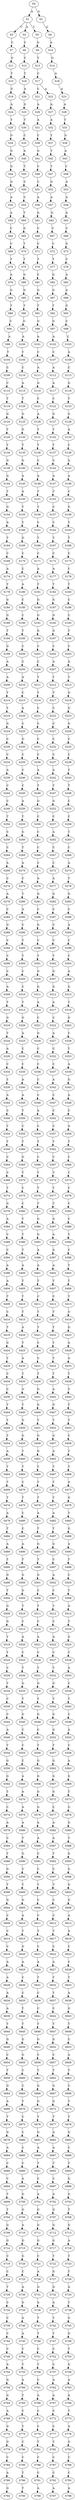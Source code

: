 strict digraph  {
	S0 -> S1 [ label = A ];
	S0 -> S2 [ label = G ];
	S1 -> S3 [ label = C ];
	S1 -> S4 [ label = A ];
	S1 -> S5 [ label = T ];
	S2 -> S6 [ label = G ];
	S3 -> S7 [ label = C ];
	S4 -> S8 [ label = C ];
	S5 -> S9 [ label = G ];
	S6 -> S10 [ label = A ];
	S7 -> S11 [ label = G ];
	S8 -> S12 [ label = C ];
	S9 -> S13 [ label = T ];
	S10 -> S14 [ label = G ];
	S11 -> S15 [ label = T ];
	S12 -> S16 [ label = T ];
	S13 -> S17 [ label = C ];
	S14 -> S18 [ label = A ];
	S15 -> S19 [ label = G ];
	S16 -> S20 [ label = A ];
	S17 -> S21 [ label = C ];
	S17 -> S22 [ label = A ];
	S18 -> S23 [ label = A ];
	S19 -> S24 [ label = A ];
	S20 -> S25 [ label = G ];
	S21 -> S26 [ label = A ];
	S22 -> S27 [ label = A ];
	S23 -> S28 [ label = A ];
	S24 -> S29 [ label = T ];
	S25 -> S30 [ label = T ];
	S26 -> S31 [ label = A ];
	S27 -> S32 [ label = A ];
	S28 -> S33 [ label = T ];
	S29 -> S34 [ label = G ];
	S30 -> S35 [ label = C ];
	S31 -> S36 [ label = C ];
	S32 -> S37 [ label = T ];
	S33 -> S38 [ label = G ];
	S34 -> S39 [ label = G ];
	S35 -> S40 [ label = A ];
	S36 -> S41 [ label = G ];
	S37 -> S42 [ label = T ];
	S38 -> S43 [ label = A ];
	S39 -> S44 [ label = G ];
	S40 -> S45 [ label = T ];
	S41 -> S46 [ label = C ];
	S42 -> S47 [ label = T ];
	S43 -> S48 [ label = C ];
	S44 -> S49 [ label = G ];
	S45 -> S50 [ label = C ];
	S46 -> S51 [ label = C ];
	S47 -> S52 [ label = G ];
	S48 -> S53 [ label = A ];
	S49 -> S54 [ label = A ];
	S50 -> S55 [ label = C ];
	S51 -> S56 [ label = A ];
	S52 -> S57 [ label = A ];
	S53 -> S58 [ label = A ];
	S54 -> S59 [ label = A ];
	S55 -> S60 [ label = T ];
	S56 -> S61 [ label = G ];
	S57 -> S62 [ label = G ];
	S58 -> S63 [ label = A ];
	S59 -> S64 [ label = C ];
	S60 -> S65 [ label = G ];
	S61 -> S66 [ label = C ];
	S62 -> S67 [ label = C ];
	S63 -> S68 [ label = C ];
	S64 -> S69 [ label = C ];
	S65 -> S70 [ label = T ];
	S66 -> S71 [ label = C ];
	S67 -> S72 [ label = C ];
	S68 -> S73 [ label = G ];
	S69 -> S74 [ label = T ];
	S70 -> S75 [ label = T ];
	S71 -> S76 [ label = T ];
	S72 -> S77 [ label = T ];
	S73 -> S78 [ label = C ];
	S74 -> S79 [ label = A ];
	S75 -> S80 [ label = G ];
	S76 -> S81 [ label = C ];
	S77 -> S82 [ label = G ];
	S78 -> S83 [ label = A ];
	S79 -> S84 [ label = G ];
	S80 -> S85 [ label = G ];
	S81 -> S86 [ label = G ];
	S82 -> S87 [ label = G ];
	S83 -> S88 [ label = A ];
	S84 -> S89 [ label = T ];
	S85 -> S90 [ label = T ];
	S86 -> S91 [ label = T ];
	S87 -> S92 [ label = T ];
	S88 -> S93 [ label = G ];
	S89 -> S94 [ label = C ];
	S90 -> S95 [ label = G ];
	S91 -> S96 [ label = G ];
	S92 -> S97 [ label = G ];
	S93 -> S98 [ label = C ];
	S94 -> S99 [ label = A ];
	S95 -> S100 [ label = A ];
	S96 -> S101 [ label = A ];
	S97 -> S102 [ label = A ];
	S98 -> S103 [ label = C ];
	S99 -> S104 [ label = T ];
	S100 -> S105 [ label = T ];
	S101 -> S106 [ label = C ];
	S102 -> S107 [ label = C ];
	S103 -> S108 [ label = A ];
	S104 -> S109 [ label = C ];
	S105 -> S110 [ label = C ];
	S106 -> S111 [ label = A ];
	S107 -> S112 [ label = A ];
	S108 -> S113 [ label = C ];
	S109 -> S114 [ label = C ];
	S110 -> S115 [ label = A ];
	S111 -> S116 [ label = G ];
	S112 -> S117 [ label = A ];
	S113 -> S118 [ label = G ];
	S114 -> S119 [ label = T ];
	S115 -> S120 [ label = T ];
	S116 -> S121 [ label = C ];
	S117 -> S122 [ label = C ];
	S118 -> S123 [ label = T ];
	S119 -> S124 [ label = G ];
	S120 -> S125 [ label = G ];
	S121 -> S126 [ label = A ];
	S122 -> S127 [ label = G ];
	S123 -> S128 [ label = G ];
	S124 -> S129 [ label = T ];
	S125 -> S130 [ label = G ];
	S126 -> S131 [ label = T ];
	S127 -> S132 [ label = T ];
	S128 -> S133 [ label = A ];
	S129 -> S134 [ label = T ];
	S130 -> S135 [ label = T ];
	S131 -> S136 [ label = T ];
	S132 -> S137 [ label = T ];
	S133 -> S138 [ label = C ];
	S134 -> S139 [ label = G ];
	S135 -> S140 [ label = G ];
	S136 -> S141 [ label = C ];
	S137 -> S142 [ label = C ];
	S138 -> S143 [ label = A ];
	S139 -> S144 [ label = G ];
	S140 -> S145 [ label = A ];
	S141 -> S146 [ label = A ];
	S142 -> S147 [ label = A ];
	S143 -> S148 [ label = A ];
	S144 -> S149 [ label = T ];
	S145 -> S150 [ label = A ];
	S146 -> S151 [ label = T ];
	S147 -> S152 [ label = T ];
	S148 -> S153 [ label = C ];
	S149 -> S154 [ label = G ];
	S150 -> S155 [ label = T ];
	S151 -> S156 [ label = T ];
	S152 -> S157 [ label = C ];
	S153 -> S158 [ label = G ];
	S154 -> S159 [ label = A ];
	S155 -> S160 [ label = T ];
	S156 -> S161 [ label = C ];
	S157 -> S162 [ label = C ];
	S158 -> S163 [ label = T ];
	S159 -> S164 [ label = T ];
	S160 -> S165 [ label = G ];
	S161 -> S166 [ label = T ];
	S162 -> S167 [ label = T ];
	S163 -> S168 [ label = T ];
	S164 -> S169 [ label = C ];
	S165 -> S170 [ label = C ];
	S166 -> S171 [ label = C ];
	S167 -> S172 [ label = C ];
	S168 -> S173 [ label = C ];
	S169 -> S174 [ label = A ];
	S170 -> S175 [ label = C ];
	S171 -> S176 [ label = A ];
	S172 -> S177 [ label = A ];
	S173 -> S178 [ label = C ];
	S174 -> S179 [ label = T ];
	S175 -> S180 [ label = A ];
	S176 -> S181 [ label = T ];
	S177 -> S182 [ label = T ];
	S178 -> S183 [ label = T ];
	S179 -> S184 [ label = G ];
	S180 -> S185 [ label = C ];
	S181 -> S186 [ label = G ];
	S182 -> S187 [ label = G ];
	S183 -> S188 [ label = C ];
	S184 -> S189 [ label = G ];
	S185 -> S190 [ label = C ];
	S186 -> S191 [ label = G ];
	S187 -> S192 [ label = G ];
	S188 -> S193 [ label = C ];
	S189 -> S194 [ label = T ];
	S190 -> S195 [ label = T ];
	S191 -> S196 [ label = G ];
	S192 -> S197 [ label = G ];
	S193 -> S198 [ label = T ];
	S194 -> S199 [ label = G ];
	S195 -> S200 [ label = C ];
	S196 -> S201 [ label = C ];
	S197 -> S202 [ label = C ];
	S198 -> S203 [ label = C ];
	S199 -> S204 [ label = A ];
	S200 -> S205 [ label = C ];
	S201 -> S206 [ label = C ];
	S202 -> S207 [ label = A ];
	S203 -> S208 [ label = A ];
	S204 -> S209 [ label = A ];
	S205 -> S210 [ label = A ];
	S206 -> S211 [ label = T ];
	S207 -> S212 [ label = T ];
	S208 -> S213 [ label = T ];
	S209 -> S214 [ label = T ];
	S210 -> S215 [ label = C ];
	S211 -> S216 [ label = T ];
	S212 -> S217 [ label = T ];
	S213 -> S218 [ label = G ];
	S214 -> S219 [ label = T ];
	S215 -> S220 [ label = A ];
	S216 -> S221 [ label = C ];
	S217 -> S222 [ label = C ];
	S218 -> S223 [ label = G ];
	S219 -> S224 [ label = G ];
	S220 -> S225 [ label = C ];
	S221 -> S226 [ label = C ];
	S222 -> S227 [ label = C ];
	S223 -> S228 [ label = G ];
	S224 -> S229 [ label = C ];
	S225 -> S230 [ label = G ];
	S226 -> S231 [ label = C ];
	S227 -> S232 [ label = C ];
	S228 -> S233 [ label = C ];
	S229 -> S234 [ label = C ];
	S230 -> S235 [ label = C ];
	S231 -> S236 [ label = C ];
	S232 -> S237 [ label = C ];
	S233 -> S238 [ label = C ];
	S234 -> S239 [ label = A ];
	S235 -> S240 [ label = C ];
	S236 -> S241 [ label = A ];
	S237 -> S242 [ label = A ];
	S238 -> S243 [ label = T ];
	S239 -> S244 [ label = C ];
	S240 -> S245 [ label = C ];
	S241 -> S246 [ label = T ];
	S242 -> S247 [ label = T ];
	S243 -> S248 [ label = T ];
	S244 -> S249 [ label = C ];
	S245 -> S250 [ label = A ];
	S246 -> S251 [ label = G ];
	S247 -> S252 [ label = G ];
	S248 -> S253 [ label = C ];
	S249 -> S254 [ label = T ];
	S250 -> S255 [ label = T ];
	S251 -> S256 [ label = C ];
	S252 -> S257 [ label = C ];
	S253 -> S258 [ label = C ];
	S254 -> S259 [ label = C ];
	S255 -> S260 [ label = G ];
	S256 -> S261 [ label = C ];
	S257 -> S262 [ label = A ];
	S258 -> S263 [ label = T ];
	S259 -> S264 [ label = C ];
	S260 -> S265 [ label = T ];
	S261 -> S266 [ label = C ];
	S262 -> S267 [ label = C ];
	S263 -> S268 [ label = C ];
	S264 -> S269 [ label = A ];
	S265 -> S270 [ label = A ];
	S266 -> S271 [ label = C ];
	S267 -> S272 [ label = C ];
	S268 -> S273 [ label = A ];
	S269 -> S274 [ label = C ];
	S270 -> S275 [ label = C ];
	S271 -> S276 [ label = A ];
	S272 -> S277 [ label = A ];
	S273 -> S278 [ label = T ];
	S274 -> S279 [ label = A ];
	S275 -> S280 [ label = T ];
	S276 -> S281 [ label = G ];
	S277 -> S282 [ label = G ];
	S278 -> S283 [ label = G ];
	S279 -> S284 [ label = C ];
	S280 -> S285 [ label = A ];
	S281 -> S286 [ label = C ];
	S282 -> S287 [ label = C ];
	S283 -> S288 [ label = C ];
	S284 -> S289 [ label = G ];
	S285 -> S290 [ label = C ];
	S286 -> S291 [ label = G ];
	S287 -> S292 [ label = C ];
	S288 -> S293 [ label = A ];
	S289 -> S294 [ label = C ];
	S290 -> S295 [ label = T ];
	S291 -> S296 [ label = C ];
	S292 -> S297 [ label = C ];
	S293 -> S298 [ label = C ];
	S294 -> S299 [ label = C ];
	S295 -> S300 [ label = T ];
	S296 -> S301 [ label = T ];
	S297 -> S302 [ label = T ];
	S298 -> S303 [ label = C ];
	S299 -> S304 [ label = C ];
	S300 -> S305 [ label = C ];
	S301 -> S306 [ label = G ];
	S302 -> S307 [ label = G ];
	S303 -> S308 [ label = A ];
	S304 -> S309 [ label = A ];
	S305 -> S310 [ label = C ];
	S306 -> S311 [ label = G ];
	S307 -> S312 [ label = G ];
	S308 -> S313 [ label = G ];
	S309 -> S314 [ label = T ];
	S310 -> S315 [ label = T ];
	S311 -> S316 [ label = A ];
	S312 -> S317 [ label = A ];
	S313 -> S318 [ label = T ];
	S314 -> S319 [ label = G ];
	S315 -> S320 [ label = G ];
	S316 -> S321 [ label = C ];
	S317 -> S322 [ label = C ];
	S318 -> S323 [ label = G ];
	S319 -> S324 [ label = T ];
	S320 -> S325 [ label = A ];
	S321 -> S326 [ label = G ];
	S322 -> S327 [ label = A ];
	S323 -> S328 [ label = C ];
	S324 -> S329 [ label = A ];
	S325 -> S330 [ label = C ];
	S326 -> S331 [ label = C ];
	S327 -> S332 [ label = C ];
	S328 -> S333 [ label = T ];
	S329 -> S334 [ label = C ];
	S330 -> S335 [ label = C ];
	S331 -> S336 [ label = C ];
	S332 -> S337 [ label = C ];
	S333 -> S338 [ label = A ];
	S334 -> S339 [ label = T ];
	S335 -> S340 [ label = A ];
	S336 -> S341 [ label = C ];
	S337 -> S342 [ label = A ];
	S338 -> S343 [ label = G ];
	S339 -> S344 [ label = A ];
	S340 -> S345 [ label = A ];
	S341 -> S346 [ label = C ];
	S342 -> S347 [ label = C ];
	S343 -> S348 [ label = A ];
	S344 -> S349 [ label = C ];
	S345 -> S350 [ label = T ];
	S346 -> S351 [ label = A ];
	S347 -> S352 [ label = C ];
	S348 -> S353 [ label = C ];
	S349 -> S354 [ label = T ];
	S350 -> S355 [ label = C ];
	S351 -> S356 [ label = C ];
	S352 -> S357 [ label = C ];
	S353 -> S358 [ label = A ];
	S354 -> S359 [ label = T ];
	S355 -> S360 [ label = T ];
	S356 -> S361 [ label = T ];
	S357 -> S362 [ label = T ];
	S358 -> S363 [ label = T ];
	S359 -> S364 [ label = C ];
	S360 -> S365 [ label = G ];
	S361 -> S366 [ label = C ];
	S362 -> S367 [ label = C ];
	S363 -> S368 [ label = C ];
	S364 -> S369 [ label = C ];
	S365 -> S370 [ label = T ];
	S366 -> S371 [ label = T ];
	S367 -> S372 [ label = T ];
	S368 -> S373 [ label = C ];
	S369 -> S374 [ label = T ];
	S370 -> S375 [ label = C ];
	S371 -> S376 [ label = T ];
	S372 -> S377 [ label = T ];
	S373 -> S378 [ label = C ];
	S374 -> S379 [ label = G ];
	S375 -> S380 [ label = C ];
	S376 -> S381 [ label = T ];
	S377 -> S382 [ label = T ];
	S378 -> S383 [ label = C ];
	S379 -> S384 [ label = A ];
	S380 -> S385 [ label = T ];
	S381 -> S386 [ label = G ];
	S382 -> S387 [ label = G ];
	S383 -> S388 [ label = C ];
	S384 -> S389 [ label = C ];
	S385 -> S390 [ label = T ];
	S386 -> S391 [ label = G ];
	S387 -> S392 [ label = A ];
	S388 -> S393 [ label = T ];
	S389 -> S394 [ label = C ];
	S390 -> S395 [ label = T ];
	S391 -> S396 [ label = A ];
	S392 -> S397 [ label = A ];
	S393 -> S398 [ label = C ];
	S394 -> S399 [ label = A ];
	S395 -> S400 [ label = A ];
	S396 -> S401 [ label = A ];
	S397 -> S402 [ label = A ];
	S398 -> S403 [ label = T ];
	S399 -> S404 [ label = A ];
	S400 -> S405 [ label = T ];
	S401 -> S406 [ label = T ];
	S402 -> S407 [ label = T ];
	S403 -> S408 [ label = T ];
	S404 -> S409 [ label = T ];
	S405 -> S410 [ label = T ];
	S406 -> S411 [ label = C ];
	S407 -> S412 [ label = C ];
	S408 -> S413 [ label = T ];
	S409 -> S414 [ label = C ];
	S410 -> S415 [ label = T ];
	S411 -> S416 [ label = T ];
	S412 -> S417 [ label = T ];
	S413 -> S418 [ label = G ];
	S414 -> S419 [ label = T ];
	S415 -> S420 [ label = A ];
	S416 -> S421 [ label = T ];
	S417 -> S422 [ label = T ];
	S418 -> S423 [ label = G ];
	S419 -> S424 [ label = G ];
	S420 -> S425 [ label = T ];
	S421 -> S426 [ label = C ];
	S422 -> S427 [ label = T ];
	S423 -> S428 [ label = A ];
	S424 -> S429 [ label = T ];
	S425 -> S430 [ label = A ];
	S426 -> S431 [ label = C ];
	S427 -> S432 [ label = T ];
	S428 -> S433 [ label = A ];
	S429 -> S434 [ label = C ];
	S430 -> S435 [ label = T ];
	S431 -> S436 [ label = T ];
	S432 -> S437 [ label = T ];
	S433 -> S438 [ label = T ];
	S434 -> S439 [ label = C ];
	S435 -> S440 [ label = G ];
	S436 -> S441 [ label = G ];
	S437 -> S442 [ label = A ];
	S438 -> S443 [ label = C ];
	S439 -> S444 [ label = T ];
	S440 -> S445 [ label = T ];
	S441 -> S446 [ label = G ];
	S442 -> S447 [ label = G ];
	S443 -> S448 [ label = T ];
	S444 -> S449 [ label = T ];
	S445 -> S450 [ label = G ];
	S446 -> S451 [ label = T ];
	S447 -> S452 [ label = T ];
	S448 -> S453 [ label = T ];
	S449 -> S454 [ label = T ];
	S450 -> S455 [ label = G ];
	S451 -> S456 [ label = G ];
	S452 -> S457 [ label = G ];
	S453 -> S458 [ label = C ];
	S454 -> S459 [ label = A ];
	S455 -> S460 [ label = T ];
	S456 -> S461 [ label = G ];
	S457 -> S462 [ label = A ];
	S458 -> S463 [ label = T ];
	S459 -> S464 [ label = T ];
	S460 -> S465 [ label = T ];
	S461 -> S466 [ label = T ];
	S462 -> S467 [ label = T ];
	S463 -> S468 [ label = T ];
	S464 -> S469 [ label = T ];
	S465 -> S470 [ label = C ];
	S466 -> S471 [ label = T ];
	S467 -> S472 [ label = T ];
	S468 -> S473 [ label = A ];
	S469 -> S474 [ label = T ];
	S470 -> S475 [ label = T ];
	S471 -> S476 [ label = T ];
	S472 -> S477 [ label = T ];
	S473 -> S478 [ label = G ];
	S474 -> S479 [ label = A ];
	S475 -> S480 [ label = C ];
	S476 -> S481 [ label = A ];
	S477 -> S482 [ label = A ];
	S478 -> S483 [ label = T ];
	S479 -> S484 [ label = T ];
	S480 -> S485 [ label = C ];
	S481 -> S486 [ label = T ];
	S482 -> S487 [ label = T ];
	S483 -> S488 [ label = G ];
	S484 -> S489 [ label = A ];
	S485 -> S490 [ label = A ];
	S486 -> S491 [ label = G ];
	S487 -> S492 [ label = G ];
	S488 -> S493 [ label = A ];
	S489 -> S494 [ label = T ];
	S490 -> S495 [ label = T ];
	S491 -> S496 [ label = T ];
	S492 -> S497 [ label = C ];
	S493 -> S498 [ label = T ];
	S494 -> S499 [ label = G ];
	S495 -> S500 [ label = G ];
	S496 -> S501 [ label = G ];
	S497 -> S502 [ label = A ];
	S498 -> S503 [ label = C ];
	S499 -> S504 [ label = T ];
	S500 -> S505 [ label = G ];
	S501 -> S506 [ label = C ];
	S502 -> S507 [ label = C ];
	S503 -> S508 [ label = T ];
	S504 -> S509 [ label = G ];
	S505 -> S510 [ label = T ];
	S506 -> S511 [ label = T ];
	S507 -> S512 [ label = T ];
	S508 -> S513 [ label = A ];
	S509 -> S514 [ label = G ];
	S510 -> S515 [ label = C ];
	S511 -> S516 [ label = C ];
	S512 -> S517 [ label = C ];
	S513 -> S518 [ label = T ];
	S514 -> S519 [ label = T ];
	S515 -> S520 [ label = A ];
	S516 -> S521 [ label = A ];
	S517 -> S522 [ label = A ];
	S518 -> S523 [ label = G ];
	S519 -> S524 [ label = T ];
	S520 -> S525 [ label = C ];
	S521 -> S526 [ label = C ];
	S522 -> S527 [ label = C ];
	S523 -> S528 [ label = T ];
	S524 -> S529 [ label = C ];
	S525 -> S530 [ label = T ];
	S526 -> S531 [ label = T ];
	S527 -> S532 [ label = T ];
	S528 -> S533 [ label = A ];
	S529 -> S534 [ label = T ];
	S530 -> S535 [ label = G ];
	S531 -> S536 [ label = G ];
	S532 -> S537 [ label = G ];
	S533 -> S538 [ label = C ];
	S534 -> S539 [ label = C ];
	S535 -> S540 [ label = T ];
	S536 -> S541 [ label = T ];
	S537 -> S542 [ label = T ];
	S538 -> S543 [ label = T ];
	S539 -> S544 [ label = C ];
	S540 -> S545 [ label = G ];
	S541 -> S546 [ label = G ];
	S542 -> S547 [ label = G ];
	S543 -> S548 [ label = C ];
	S544 -> S549 [ label = A ];
	S545 -> S550 [ label = C ];
	S546 -> S551 [ label = C ];
	S547 -> S552 [ label = G ];
	S548 -> S553 [ label = A ];
	S549 -> S554 [ label = T ];
	S550 -> S555 [ label = C ];
	S551 -> S556 [ label = T ];
	S552 -> S557 [ label = T ];
	S553 -> S558 [ label = C ];
	S554 -> S559 [ label = G ];
	S555 -> S560 [ label = C ];
	S556 -> S561 [ label = G ];
	S557 -> S562 [ label = G ];
	S558 -> S563 [ label = A ];
	S559 -> S564 [ label = G ];
	S560 -> S565 [ label = A ];
	S561 -> S566 [ label = G ];
	S562 -> S567 [ label = G ];
	S563 -> S568 [ label = G ];
	S564 -> S569 [ label = T ];
	S565 -> S570 [ label = A ];
	S566 -> S571 [ label = G ];
	S567 -> S572 [ label = G ];
	S568 -> S573 [ label = T ];
	S569 -> S574 [ label = C ];
	S570 -> S575 [ label = A ];
	S571 -> S576 [ label = G ];
	S572 -> S577 [ label = C ];
	S573 -> S578 [ label = G ];
	S574 -> S579 [ label = A ];
	S575 -> S580 [ label = A ];
	S576 -> S581 [ label = A ];
	S577 -> S582 [ label = A ];
	S578 -> S583 [ label = G ];
	S579 -> S584 [ label = C ];
	S580 -> S585 [ label = T ];
	S581 -> S586 [ label = A ];
	S582 -> S587 [ label = A ];
	S583 -> S588 [ label = T ];
	S584 -> S589 [ label = T ];
	S585 -> S590 [ label = G ];
	S586 -> S591 [ label = C ];
	S587 -> S592 [ label = T ];
	S588 -> S593 [ label = G ];
	S589 -> S594 [ label = G ];
	S590 -> S595 [ label = C ];
	S591 -> S596 [ label = C ];
	S592 -> S597 [ label = C ];
	S593 -> S598 [ label = G ];
	S594 -> S599 [ label = T ];
	S595 -> S600 [ label = T ];
	S596 -> S601 [ label = T ];
	S597 -> S602 [ label = T ];
	S598 -> S603 [ label = G ];
	S599 -> S604 [ label = G ];
	S600 -> S605 [ label = G ];
	S601 -> S606 [ label = C ];
	S602 -> S607 [ label = C ];
	S603 -> S608 [ label = G ];
	S604 -> S609 [ label = C ];
	S605 -> S610 [ label = A ];
	S606 -> S611 [ label = C ];
	S607 -> S612 [ label = C ];
	S608 -> S613 [ label = A ];
	S609 -> S614 [ label = C ];
	S610 -> S615 [ label = T ];
	S611 -> S616 [ label = T ];
	S612 -> S617 [ label = T ];
	S613 -> S618 [ label = A ];
	S614 -> S619 [ label = C ];
	S615 -> S620 [ label = G ];
	S616 -> S621 [ label = C ];
	S617 -> S622 [ label = C ];
	S618 -> S623 [ label = C ];
	S619 -> S624 [ label = A ];
	S620 -> S625 [ label = A ];
	S621 -> S626 [ label = A ];
	S622 -> S627 [ label = A ];
	S623 -> S628 [ label = C ];
	S624 -> S629 [ label = A ];
	S625 -> S630 [ label = C ];
	S626 -> S631 [ label = T ];
	S627 -> S632 [ label = T ];
	S628 -> S633 [ label = T ];
	S629 -> S634 [ label = A ];
	S630 -> S635 [ label = C ];
	S631 -> S636 [ label = C ];
	S632 -> S637 [ label = T ];
	S633 -> S638 [ label = A ];
	S634 -> S639 [ label = A ];
	S635 -> S640 [ label = T ];
	S636 -> S641 [ label = C ];
	S637 -> S642 [ label = C ];
	S638 -> S643 [ label = G ];
	S639 -> S644 [ label = T ];
	S640 -> S645 [ label = T ];
	S641 -> S646 [ label = T ];
	S642 -> S647 [ label = T ];
	S643 -> S648 [ label = T ];
	S644 -> S649 [ label = G ];
	S645 -> S650 [ label = G ];
	S646 -> S651 [ label = G ];
	S647 -> S652 [ label = G ];
	S648 -> S653 [ label = C ];
	S649 -> S654 [ label = C ];
	S650 -> S655 [ label = G ];
	S651 -> S656 [ label = C ];
	S652 -> S657 [ label = C ];
	S653 -> S658 [ label = A ];
	S654 -> S659 [ label = T ];
	S655 -> S660 [ label = C ];
	S656 -> S661 [ label = T ];
	S657 -> S662 [ label = T ];
	S658 -> S663 [ label = T ];
	S659 -> S664 [ label = G ];
	S660 -> S665 [ label = C ];
	S661 -> S666 [ label = G ];
	S662 -> S667 [ label = G ];
	S663 -> S668 [ label = C ];
	S664 -> S669 [ label = A ];
	S665 -> S670 [ label = T ];
	S666 -> S671 [ label = G ];
	S667 -> S672 [ label = G ];
	S668 -> S673 [ label = T ];
	S669 -> S674 [ label = T ];
	S670 -> S675 [ label = C ];
	S671 -> S676 [ label = T ];
	S672 -> S677 [ label = T ];
	S673 -> S678 [ label = T ];
	S674 -> S679 [ label = G ];
	S675 -> S680 [ label = C ];
	S676 -> S681 [ label = G ];
	S677 -> S682 [ label = A ];
	S678 -> S683 [ label = G ];
	S679 -> S684 [ label = A ];
	S680 -> S685 [ label = C ];
	S681 -> S686 [ label = A ];
	S682 -> S687 [ label = A ];
	S683 -> S688 [ label = C ];
	S684 -> S689 [ label = C ];
	S685 -> S690 [ label = C ];
	S686 -> S691 [ label = T ];
	S687 -> S692 [ label = T ];
	S688 -> S693 [ label = T ];
	S689 -> S694 [ label = C ];
	S690 -> S695 [ label = A ];
	S691 -> S696 [ label = C ];
	S692 -> S697 [ label = C ];
	S693 -> S698 [ label = G ];
	S694 -> S699 [ label = T ];
	S695 -> S700 [ label = G ];
	S696 -> S701 [ label = A ];
	S697 -> S702 [ label = A ];
	S698 -> S703 [ label = G ];
	S699 -> S704 [ label = T ];
	S700 -> S705 [ label = G ];
	S701 -> S706 [ label = G ];
	S702 -> S707 [ label = G ];
	S703 -> S708 [ label = T ];
	S704 -> S709 [ label = G ];
	S705 -> S710 [ label = A ];
	S706 -> S711 [ label = G ];
	S707 -> S712 [ label = G ];
	S708 -> S713 [ label = G ];
	S709 -> S714 [ label = G ];
	S710 -> S715 [ label = G ];
	S711 -> S716 [ label = G ];
	S712 -> S717 [ label = G ];
	S713 -> S718 [ label = A ];
	S714 -> S719 [ label = C ];
	S715 -> S720 [ label = G ];
	S716 -> S721 [ label = C ];
	S717 -> S722 [ label = T ];
	S718 -> S723 [ label = T ];
	S719 -> S724 [ label = C ];
	S720 -> S725 [ label = C ];
	S721 -> S726 [ label = A ];
	S722 -> S727 [ label = G ];
	S723 -> S728 [ label = T ];
	S724 -> S729 [ label = T ];
	S725 -> S730 [ label = A ];
	S726 -> S731 [ label = G ];
	S727 -> S732 [ label = G ];
	S728 -> S733 [ label = A ];
	S729 -> S734 [ label = C ];
	S730 -> S735 [ label = G ];
	S731 -> S736 [ label = A ];
	S732 -> S737 [ label = A ];
	S733 -> S738 [ label = T ];
	S734 -> S739 [ label = C ];
	S735 -> S740 [ label = A ];
	S736 -> S741 [ label = T ];
	S737 -> S742 [ label = T ];
	S738 -> S743 [ label = G ];
	S739 -> S744 [ label = C ];
	S740 -> S745 [ label = A ];
	S741 -> S746 [ label = T ];
	S742 -> S747 [ label = T ];
	S743 -> S748 [ label = G ];
	S744 -> S749 [ label = C ];
	S745 -> S750 [ label = C ];
	S746 -> S751 [ label = C ];
	S747 -> S752 [ label = C ];
	S748 -> S753 [ label = T ];
	S749 -> S754 [ label = A ];
	S750 -> S755 [ label = T ];
	S751 -> S756 [ label = T ];
	S752 -> S757 [ label = C ];
	S753 -> S758 [ label = G ];
	S754 -> S759 [ label = G ];
	S755 -> S760 [ label = A ];
	S756 -> S761 [ label = C ];
	S757 -> S762 [ label = A ];
	S758 -> S763 [ label = A ];
	S759 -> S764 [ label = G ];
	S760 -> S765 [ label = T ];
	S761 -> S766 [ label = A ];
	S762 -> S767 [ label = A ];
	S763 -> S768 [ label = A ];
	S764 -> S769 [ label = A ];
	S765 -> S770 [ label = C ];
	S766 -> S771 [ label = C ];
	S767 -> S772 [ label = C ];
	S768 -> S773 [ label = T ];
	S769 -> S774 [ label = G ];
	S770 -> S775 [ label = T ];
	S771 -> S776 [ label = C ];
	S772 -> S777 [ label = C ];
	S773 -> S778 [ label = A ];
	S774 -> S779 [ label = G ];
	S775 -> S780 [ label = C ];
	S776 -> S781 [ label = T ];
	S777 -> S782 [ label = T ];
	S778 -> S783 [ label = G ];
	S779 -> S784 [ label = C ];
	S780 -> S785 [ label = C ];
	S781 -> S786 [ label = C ];
	S782 -> S787 [ label = C ];
	S783 -> S788 [ label = C ];
	S784 -> S789 [ label = A ];
	S785 -> S790 [ label = T ];
	S786 -> S791 [ label = C ];
	S787 -> S792 [ label = C ];
	S788 -> S793 [ label = C ];
	S789 -> S794 [ label = G ];
	S790 -> S795 [ label = T ];
	S791 -> S796 [ label = A ];
	S792 -> S797 [ label = A ];
	S793 -> S798 [ label = A ];
}
